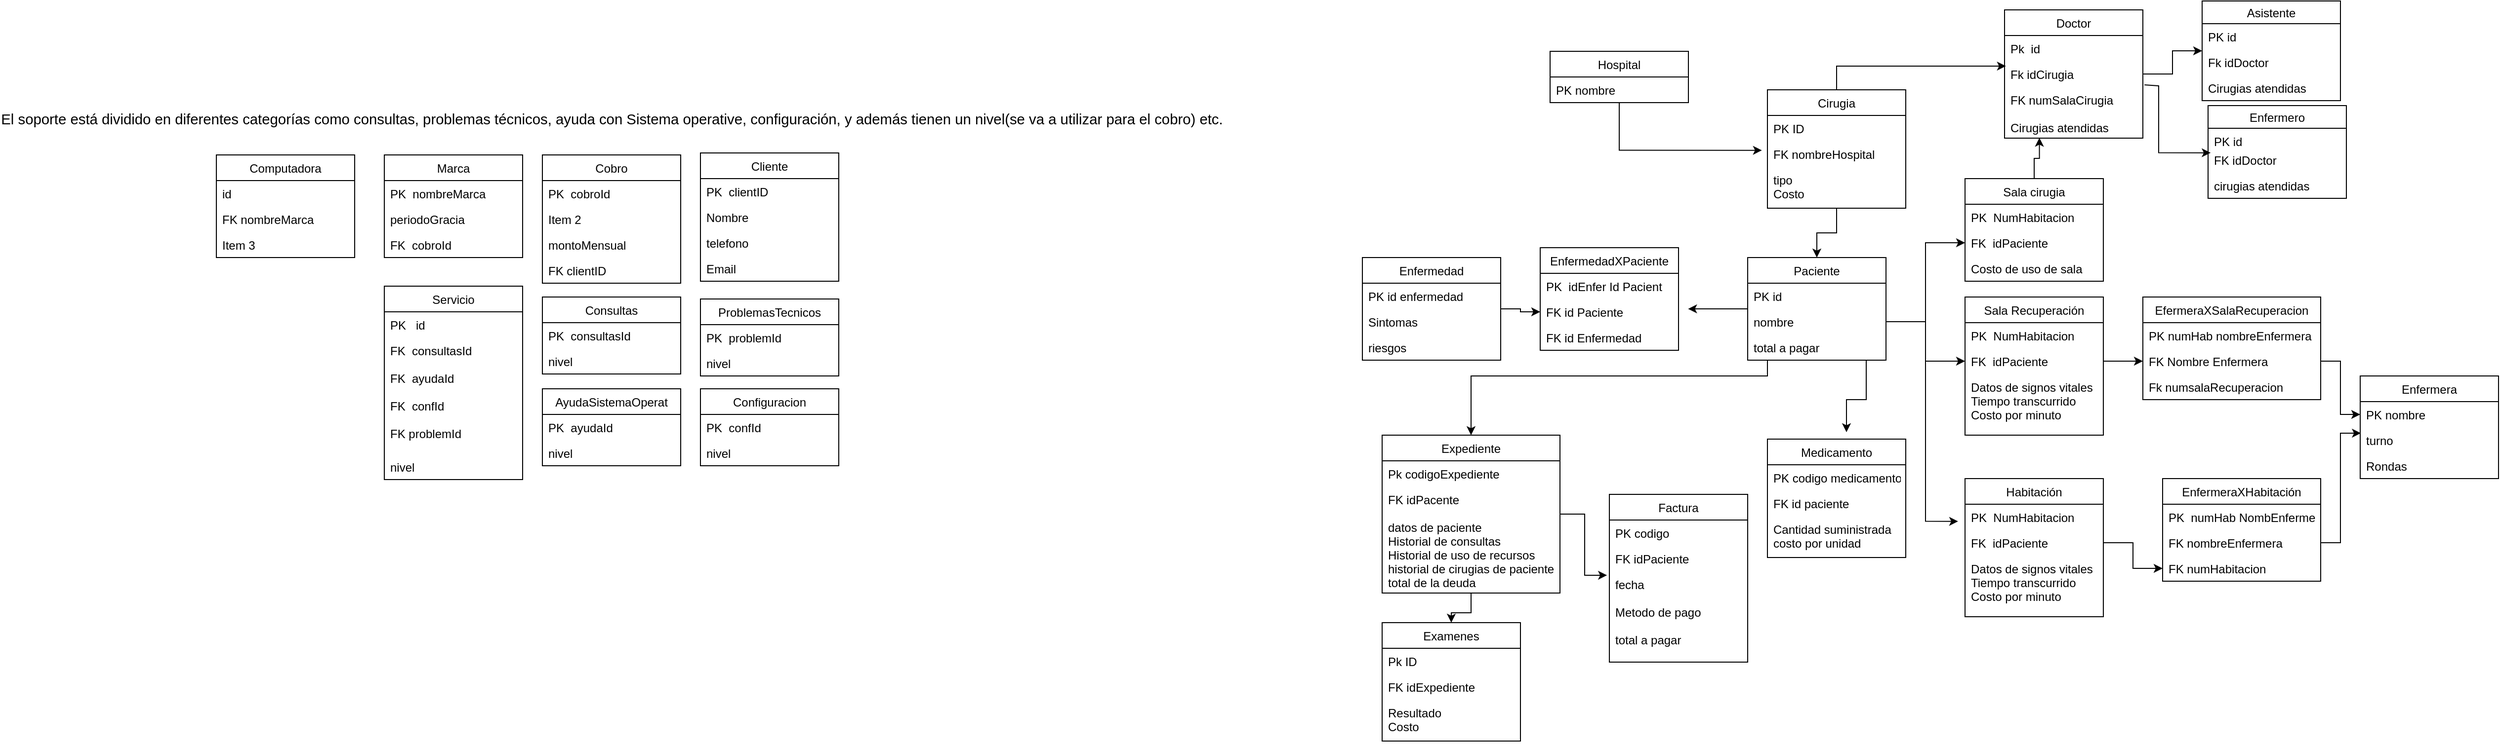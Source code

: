 <mxfile version="13.9.6" type="github">
  <diagram id="NBOCJyrbDULrzeFV42hS" name="Page-1">
    <mxGraphModel dx="3503" dy="1644" grid="1" gridSize="10" guides="1" tooltips="1" connect="1" arrows="1" fold="1" page="1" pageScale="1" pageWidth="827" pageHeight="1169" math="0" shadow="0">
      <root>
        <mxCell id="0" />
        <mxCell id="1" parent="0" />
        <mxCell id="EW1axWE9C3zxqAU5lldP-44" style="edgeStyle=orthogonalEdgeStyle;rounded=0;orthogonalLoop=1;jettySize=auto;html=1;entryX=-0.04;entryY=1.359;entryDx=0;entryDy=0;entryPerimeter=0;" parent="1" source="EW1axWE9C3zxqAU5lldP-9" target="EW1axWE9C3zxqAU5lldP-4" edge="1">
          <mxGeometry relative="1" as="geometry">
            <mxPoint x="10" y="75" as="targetPoint" />
          </mxGeometry>
        </mxCell>
        <mxCell id="EW1axWE9C3zxqAU5lldP-43" style="edgeStyle=orthogonalEdgeStyle;rounded=0;orthogonalLoop=1;jettySize=auto;html=1;entryX=0;entryY=0.5;entryDx=0;entryDy=0;" parent="1" source="EW1axWE9C3zxqAU5lldP-18" target="EW1axWE9C3zxqAU5lldP-24" edge="1">
          <mxGeometry relative="1" as="geometry">
            <mxPoint x="-160" y="235" as="targetPoint" />
          </mxGeometry>
        </mxCell>
        <mxCell id="EW1axWE9C3zxqAU5lldP-62" style="edgeStyle=orthogonalEdgeStyle;rounded=0;orthogonalLoop=1;jettySize=auto;html=1;entryX=0.5;entryY=0;entryDx=0;entryDy=0;" parent="1" source="EW1axWE9C3zxqAU5lldP-14" target="EW1axWE9C3zxqAU5lldP-53" edge="1">
          <mxGeometry relative="1" as="geometry">
            <Array as="points">
              <mxPoint x="80" y="300" />
              <mxPoint x="-220" y="300" />
            </Array>
          </mxGeometry>
        </mxCell>
        <mxCell id="EW1axWE9C3zxqAU5lldP-63" style="edgeStyle=orthogonalEdgeStyle;rounded=0;orthogonalLoop=1;jettySize=auto;html=1;entryX=1.069;entryY=0.385;entryDx=0;entryDy=0;entryPerimeter=0;" parent="1" source="EW1axWE9C3zxqAU5lldP-14" target="EW1axWE9C3zxqAU5lldP-24" edge="1">
          <mxGeometry relative="1" as="geometry">
            <Array as="points">
              <mxPoint x="40" y="232" />
              <mxPoint x="40" y="232" />
            </Array>
          </mxGeometry>
        </mxCell>
        <mxCell id="EW1axWE9C3zxqAU5lldP-95" style="edgeStyle=orthogonalEdgeStyle;rounded=0;orthogonalLoop=1;jettySize=auto;html=1;" parent="1" source="EW1axWE9C3zxqAU5lldP-14" edge="1">
          <mxGeometry relative="1" as="geometry">
            <mxPoint x="160" y="357" as="targetPoint" />
            <Array as="points">
              <mxPoint x="180" y="324" />
              <mxPoint x="160" y="324" />
              <mxPoint x="160" y="357" />
            </Array>
          </mxGeometry>
        </mxCell>
        <mxCell id="EW1axWE9C3zxqAU5lldP-14" value="Paciente" style="swimlane;fontStyle=0;childLayout=stackLayout;horizontal=1;startSize=26;fillColor=none;horizontalStack=0;resizeParent=1;resizeParentMax=0;resizeLast=0;collapsible=1;marginBottom=0;" parent="1" vertex="1">
          <mxGeometry x="60" y="180" width="140" height="104" as="geometry" />
        </mxCell>
        <mxCell id="EW1axWE9C3zxqAU5lldP-15" value="PK id" style="text;strokeColor=none;fillColor=none;align=left;verticalAlign=top;spacingLeft=4;spacingRight=4;overflow=hidden;rotatable=0;points=[[0,0.5],[1,0.5]];portConstraint=eastwest;" parent="EW1axWE9C3zxqAU5lldP-14" vertex="1">
          <mxGeometry y="26" width="140" height="26" as="geometry" />
        </mxCell>
        <mxCell id="EW1axWE9C3zxqAU5lldP-16" value="nombre" style="text;strokeColor=none;fillColor=none;align=left;verticalAlign=top;spacingLeft=4;spacingRight=4;overflow=hidden;rotatable=0;points=[[0,0.5],[1,0.5]];portConstraint=eastwest;" parent="EW1axWE9C3zxqAU5lldP-14" vertex="1">
          <mxGeometry y="52" width="140" height="26" as="geometry" />
        </mxCell>
        <mxCell id="EW1axWE9C3zxqAU5lldP-17" value="total a pagar" style="text;strokeColor=none;fillColor=none;align=left;verticalAlign=top;spacingLeft=4;spacingRight=4;overflow=hidden;rotatable=0;points=[[0,0.5],[1,0.5]];portConstraint=eastwest;" parent="EW1axWE9C3zxqAU5lldP-14" vertex="1">
          <mxGeometry y="78" width="140" height="26" as="geometry" />
        </mxCell>
        <mxCell id="EW1axWE9C3zxqAU5lldP-46" style="edgeStyle=orthogonalEdgeStyle;rounded=0;orthogonalLoop=1;jettySize=auto;html=1;entryX=0.5;entryY=0;entryDx=0;entryDy=0;" parent="1" source="EW1axWE9C3zxqAU5lldP-3" target="EW1axWE9C3zxqAU5lldP-14" edge="1">
          <mxGeometry relative="1" as="geometry" />
        </mxCell>
        <mxCell id="EW1axWE9C3zxqAU5lldP-49" style="edgeStyle=orthogonalEdgeStyle;rounded=0;orthogonalLoop=1;jettySize=auto;html=1;entryX=0.01;entryY=0.192;entryDx=0;entryDy=0;entryPerimeter=0;" parent="1" source="EW1axWE9C3zxqAU5lldP-3" target="EW1axWE9C3zxqAU5lldP-32" edge="1">
          <mxGeometry relative="1" as="geometry" />
        </mxCell>
        <mxCell id="EW1axWE9C3zxqAU5lldP-3" value="Cirugia" style="swimlane;fontStyle=0;childLayout=stackLayout;horizontal=1;startSize=26;fillColor=none;horizontalStack=0;resizeParent=1;resizeParentMax=0;resizeLast=0;collapsible=1;marginBottom=0;" parent="1" vertex="1">
          <mxGeometry x="80" y="10" width="140" height="120" as="geometry" />
        </mxCell>
        <mxCell id="EW1axWE9C3zxqAU5lldP-4" value="PK ID" style="text;strokeColor=none;fillColor=none;align=left;verticalAlign=top;spacingLeft=4;spacingRight=4;overflow=hidden;rotatable=0;points=[[0,0.5],[1,0.5]];portConstraint=eastwest;" parent="EW1axWE9C3zxqAU5lldP-3" vertex="1">
          <mxGeometry y="26" width="140" height="26" as="geometry" />
        </mxCell>
        <mxCell id="EW1axWE9C3zxqAU5lldP-5" value="FK nombreHospital" style="text;strokeColor=none;fillColor=none;align=left;verticalAlign=top;spacingLeft=4;spacingRight=4;overflow=hidden;rotatable=0;points=[[0,0.5],[1,0.5]];portConstraint=eastwest;" parent="EW1axWE9C3zxqAU5lldP-3" vertex="1">
          <mxGeometry y="52" width="140" height="26" as="geometry" />
        </mxCell>
        <mxCell id="EW1axWE9C3zxqAU5lldP-6" value="tipo&#xa;Costo" style="text;strokeColor=none;fillColor=none;align=left;verticalAlign=top;spacingLeft=4;spacingRight=4;overflow=hidden;rotatable=0;points=[[0,0.5],[1,0.5]];portConstraint=eastwest;" parent="EW1axWE9C3zxqAU5lldP-3" vertex="1">
          <mxGeometry y="78" width="140" height="42" as="geometry" />
        </mxCell>
        <mxCell id="EW1axWE9C3zxqAU5lldP-50" style="edgeStyle=orthogonalEdgeStyle;rounded=0;orthogonalLoop=1;jettySize=auto;html=1;" parent="1" source="EW1axWE9C3zxqAU5lldP-30" target="EW1axWE9C3zxqAU5lldP-34" edge="1">
          <mxGeometry relative="1" as="geometry" />
        </mxCell>
        <mxCell id="EW1axWE9C3zxqAU5lldP-52" style="edgeStyle=orthogonalEdgeStyle;rounded=0;orthogonalLoop=1;jettySize=auto;html=1;entryX=0.019;entryY=0.224;entryDx=0;entryDy=0;entryPerimeter=0;exitX=1.012;exitY=-0.038;exitDx=0;exitDy=0;exitPerimeter=0;" parent="1" source="EW1axWE9C3zxqAU5lldP-33" target="EW1axWE9C3zxqAU5lldP-40" edge="1">
          <mxGeometry relative="1" as="geometry">
            <Array as="points">
              <mxPoint x="476" y="6" />
              <mxPoint x="476" y="74" />
            </Array>
          </mxGeometry>
        </mxCell>
        <mxCell id="EW1axWE9C3zxqAU5lldP-61" style="edgeStyle=orthogonalEdgeStyle;rounded=0;orthogonalLoop=1;jettySize=auto;html=1;entryX=0.5;entryY=0;entryDx=0;entryDy=0;" parent="1" source="EW1axWE9C3zxqAU5lldP-53" target="EW1axWE9C3zxqAU5lldP-57" edge="1">
          <mxGeometry relative="1" as="geometry" />
        </mxCell>
        <mxCell id="EW1axWE9C3zxqAU5lldP-22" value="EnfermedadXPaciente" style="swimlane;fontStyle=0;childLayout=stackLayout;horizontal=1;startSize=26;fillColor=none;horizontalStack=0;resizeParent=1;resizeParentMax=0;resizeLast=0;collapsible=1;marginBottom=0;" parent="1" vertex="1">
          <mxGeometry x="-150" y="170" width="140" height="104" as="geometry" />
        </mxCell>
        <mxCell id="EW1axWE9C3zxqAU5lldP-23" value="PK  idEnfer Id Pacient" style="text;strokeColor=none;fillColor=none;align=left;verticalAlign=top;spacingLeft=4;spacingRight=4;overflow=hidden;rotatable=0;points=[[0,0.5],[1,0.5]];portConstraint=eastwest;" parent="EW1axWE9C3zxqAU5lldP-22" vertex="1">
          <mxGeometry y="26" width="140" height="26" as="geometry" />
        </mxCell>
        <mxCell id="EW1axWE9C3zxqAU5lldP-24" value="FK id Paciente" style="text;strokeColor=none;fillColor=none;align=left;verticalAlign=top;spacingLeft=4;spacingRight=4;overflow=hidden;rotatable=0;points=[[0,0.5],[1,0.5]];portConstraint=eastwest;" parent="EW1axWE9C3zxqAU5lldP-22" vertex="1">
          <mxGeometry y="52" width="140" height="26" as="geometry" />
        </mxCell>
        <mxCell id="EW1axWE9C3zxqAU5lldP-25" value="FK id Enfermedad" style="text;strokeColor=none;fillColor=none;align=left;verticalAlign=top;spacingLeft=4;spacingRight=4;overflow=hidden;rotatable=0;points=[[0,0.5],[1,0.5]];portConstraint=eastwest;" parent="EW1axWE9C3zxqAU5lldP-22" vertex="1">
          <mxGeometry y="78" width="140" height="26" as="geometry" />
        </mxCell>
        <mxCell id="EW1axWE9C3zxqAU5lldP-18" value="Enfermedad" style="swimlane;fontStyle=0;childLayout=stackLayout;horizontal=1;startSize=26;fillColor=none;horizontalStack=0;resizeParent=1;resizeParentMax=0;resizeLast=0;collapsible=1;marginBottom=0;" parent="1" vertex="1">
          <mxGeometry x="-330" y="180" width="140" height="104" as="geometry" />
        </mxCell>
        <mxCell id="EW1axWE9C3zxqAU5lldP-19" value="PK id enfermedad" style="text;strokeColor=none;fillColor=none;align=left;verticalAlign=top;spacingLeft=4;spacingRight=4;overflow=hidden;rotatable=0;points=[[0,0.5],[1,0.5]];portConstraint=eastwest;" parent="EW1axWE9C3zxqAU5lldP-18" vertex="1">
          <mxGeometry y="26" width="140" height="26" as="geometry" />
        </mxCell>
        <mxCell id="EW1axWE9C3zxqAU5lldP-20" value="Sintomas" style="text;strokeColor=none;fillColor=none;align=left;verticalAlign=top;spacingLeft=4;spacingRight=4;overflow=hidden;rotatable=0;points=[[0,0.5],[1,0.5]];portConstraint=eastwest;" parent="EW1axWE9C3zxqAU5lldP-18" vertex="1">
          <mxGeometry y="52" width="140" height="26" as="geometry" />
        </mxCell>
        <mxCell id="EW1axWE9C3zxqAU5lldP-21" value="riesgos" style="text;strokeColor=none;fillColor=none;align=left;verticalAlign=top;spacingLeft=4;spacingRight=4;overflow=hidden;rotatable=0;points=[[0,0.5],[1,0.5]];portConstraint=eastwest;" parent="EW1axWE9C3zxqAU5lldP-18" vertex="1">
          <mxGeometry y="78" width="140" height="26" as="geometry" />
        </mxCell>
        <mxCell id="EW1axWE9C3zxqAU5lldP-110" style="edgeStyle=orthogonalEdgeStyle;rounded=0;orthogonalLoop=1;jettySize=auto;html=1;entryX=0.252;entryY=0.992;entryDx=0;entryDy=0;entryPerimeter=0;" parent="1" source="EW1axWE9C3zxqAU5lldP-64" target="EW1axWE9C3zxqAU5lldP-33" edge="1">
          <mxGeometry relative="1" as="geometry" />
        </mxCell>
        <mxCell id="EW1axWE9C3zxqAU5lldP-64" value="Sala cirugia" style="swimlane;fontStyle=0;childLayout=stackLayout;horizontal=1;startSize=26;fillColor=none;horizontalStack=0;resizeParent=1;resizeParentMax=0;resizeLast=0;collapsible=1;marginBottom=0;" parent="1" vertex="1">
          <mxGeometry x="280" y="100" width="140" height="104" as="geometry" />
        </mxCell>
        <mxCell id="EW1axWE9C3zxqAU5lldP-65" value="PK  NumHabitacion" style="text;strokeColor=none;fillColor=none;align=left;verticalAlign=top;spacingLeft=4;spacingRight=4;overflow=hidden;rotatable=0;points=[[0,0.5],[1,0.5]];portConstraint=eastwest;" parent="EW1axWE9C3zxqAU5lldP-64" vertex="1">
          <mxGeometry y="26" width="140" height="26" as="geometry" />
        </mxCell>
        <mxCell id="EW1axWE9C3zxqAU5lldP-66" value="FK  idPaciente" style="text;strokeColor=none;fillColor=none;align=left;verticalAlign=top;spacingLeft=4;spacingRight=4;overflow=hidden;rotatable=0;points=[[0,0.5],[1,0.5]];portConstraint=eastwest;" parent="EW1axWE9C3zxqAU5lldP-64" vertex="1">
          <mxGeometry y="52" width="140" height="26" as="geometry" />
        </mxCell>
        <mxCell id="EW1axWE9C3zxqAU5lldP-67" value="Costo de uso de sala" style="text;strokeColor=none;fillColor=none;align=left;verticalAlign=top;spacingLeft=4;spacingRight=4;overflow=hidden;rotatable=0;points=[[0,0.5],[1,0.5]];portConstraint=eastwest;" parent="EW1axWE9C3zxqAU5lldP-64" vertex="1">
          <mxGeometry y="78" width="140" height="26" as="geometry" />
        </mxCell>
        <mxCell id="EW1axWE9C3zxqAU5lldP-68" value="Sala Recuperación" style="swimlane;fontStyle=0;childLayout=stackLayout;horizontal=1;startSize=26;fillColor=none;horizontalStack=0;resizeParent=1;resizeParentMax=0;resizeLast=0;collapsible=1;marginBottom=0;" parent="1" vertex="1">
          <mxGeometry x="280" y="220" width="140" height="140" as="geometry" />
        </mxCell>
        <mxCell id="EW1axWE9C3zxqAU5lldP-69" value="PK  NumHabitacion" style="text;strokeColor=none;fillColor=none;align=left;verticalAlign=top;spacingLeft=4;spacingRight=4;overflow=hidden;rotatable=0;points=[[0,0.5],[1,0.5]];portConstraint=eastwest;" parent="EW1axWE9C3zxqAU5lldP-68" vertex="1">
          <mxGeometry y="26" width="140" height="26" as="geometry" />
        </mxCell>
        <mxCell id="EW1axWE9C3zxqAU5lldP-70" value="FK  idPaciente" style="text;strokeColor=none;fillColor=none;align=left;verticalAlign=top;spacingLeft=4;spacingRight=4;overflow=hidden;rotatable=0;points=[[0,0.5],[1,0.5]];portConstraint=eastwest;" parent="EW1axWE9C3zxqAU5lldP-68" vertex="1">
          <mxGeometry y="52" width="140" height="26" as="geometry" />
        </mxCell>
        <mxCell id="EW1axWE9C3zxqAU5lldP-71" value="Datos de signos vitales&#xa;Tiempo transcurrido&#xa;Costo por minuto" style="text;strokeColor=none;fillColor=none;align=left;verticalAlign=top;spacingLeft=4;spacingRight=4;overflow=hidden;rotatable=0;points=[[0,0.5],[1,0.5]];portConstraint=eastwest;" parent="EW1axWE9C3zxqAU5lldP-68" vertex="1">
          <mxGeometry y="78" width="140" height="62" as="geometry" />
        </mxCell>
        <mxCell id="EW1axWE9C3zxqAU5lldP-81" style="edgeStyle=orthogonalEdgeStyle;rounded=0;orthogonalLoop=1;jettySize=auto;html=1;entryX=0;entryY=0.5;entryDx=0;entryDy=0;" parent="1" source="EW1axWE9C3zxqAU5lldP-16" target="EW1axWE9C3zxqAU5lldP-66" edge="1">
          <mxGeometry relative="1" as="geometry" />
        </mxCell>
        <mxCell id="EW1axWE9C3zxqAU5lldP-82" style="edgeStyle=orthogonalEdgeStyle;rounded=0;orthogonalLoop=1;jettySize=auto;html=1;entryX=0;entryY=0.5;entryDx=0;entryDy=0;" parent="1" source="EW1axWE9C3zxqAU5lldP-16" target="EW1axWE9C3zxqAU5lldP-70" edge="1">
          <mxGeometry relative="1" as="geometry" />
        </mxCell>
        <mxCell id="EW1axWE9C3zxqAU5lldP-83" style="edgeStyle=orthogonalEdgeStyle;rounded=0;orthogonalLoop=1;jettySize=auto;html=1;entryX=-0.05;entryY=0.667;entryDx=0;entryDy=0;entryPerimeter=0;" parent="1" source="EW1axWE9C3zxqAU5lldP-16" target="EW1axWE9C3zxqAU5lldP-77" edge="1">
          <mxGeometry relative="1" as="geometry" />
        </mxCell>
        <mxCell id="EW1axWE9C3zxqAU5lldP-76" value="Habitación" style="swimlane;fontStyle=0;childLayout=stackLayout;horizontal=1;startSize=26;fillColor=none;horizontalStack=0;resizeParent=1;resizeParentMax=0;resizeLast=0;collapsible=1;marginBottom=0;" parent="1" vertex="1">
          <mxGeometry x="280" y="404" width="140" height="140" as="geometry" />
        </mxCell>
        <mxCell id="EW1axWE9C3zxqAU5lldP-77" value="PK  NumHabitacion" style="text;strokeColor=none;fillColor=none;align=left;verticalAlign=top;spacingLeft=4;spacingRight=4;overflow=hidden;rotatable=0;points=[[0,0.5],[1,0.5]];portConstraint=eastwest;" parent="EW1axWE9C3zxqAU5lldP-76" vertex="1">
          <mxGeometry y="26" width="140" height="26" as="geometry" />
        </mxCell>
        <mxCell id="EW1axWE9C3zxqAU5lldP-78" value="FK  idPaciente" style="text;strokeColor=none;fillColor=none;align=left;verticalAlign=top;spacingLeft=4;spacingRight=4;overflow=hidden;rotatable=0;points=[[0,0.5],[1,0.5]];portConstraint=eastwest;" parent="EW1axWE9C3zxqAU5lldP-76" vertex="1">
          <mxGeometry y="52" width="140" height="26" as="geometry" />
        </mxCell>
        <mxCell id="EW1axWE9C3zxqAU5lldP-79" value="Datos de signos vitales&#xa;Tiempo transcurrido&#xa;Costo por minuto" style="text;strokeColor=none;fillColor=none;align=left;verticalAlign=top;spacingLeft=4;spacingRight=4;overflow=hidden;rotatable=0;points=[[0,0.5],[1,0.5]];portConstraint=eastwest;" parent="EW1axWE9C3zxqAU5lldP-76" vertex="1">
          <mxGeometry y="78" width="140" height="62" as="geometry" />
        </mxCell>
        <mxCell id="EW1axWE9C3zxqAU5lldP-97" style="edgeStyle=orthogonalEdgeStyle;rounded=0;orthogonalLoop=1;jettySize=auto;html=1;entryX=-0.017;entryY=0.043;entryDx=0;entryDy=0;entryPerimeter=0;" parent="1" source="EW1axWE9C3zxqAU5lldP-53" target="EW1axWE9C3zxqAU5lldP-90" edge="1">
          <mxGeometry relative="1" as="geometry" />
        </mxCell>
        <mxCell id="EW1axWE9C3zxqAU5lldP-53" value="Expediente" style="swimlane;fontStyle=0;childLayout=stackLayout;horizontal=1;startSize=26;fillColor=none;horizontalStack=0;resizeParent=1;resizeParentMax=0;resizeLast=0;collapsible=1;marginBottom=0;" parent="1" vertex="1">
          <mxGeometry x="-310" y="360" width="180" height="160" as="geometry" />
        </mxCell>
        <mxCell id="EW1axWE9C3zxqAU5lldP-54" value="Pk codigoExpediente" style="text;strokeColor=none;fillColor=none;align=left;verticalAlign=top;spacingLeft=4;spacingRight=4;overflow=hidden;rotatable=0;points=[[0,0.5],[1,0.5]];portConstraint=eastwest;" parent="EW1axWE9C3zxqAU5lldP-53" vertex="1">
          <mxGeometry y="26" width="180" height="26" as="geometry" />
        </mxCell>
        <mxCell id="EW1axWE9C3zxqAU5lldP-55" value="FK idPacente" style="text;strokeColor=none;fillColor=none;align=left;verticalAlign=top;spacingLeft=4;spacingRight=4;overflow=hidden;rotatable=0;points=[[0,0.5],[1,0.5]];portConstraint=eastwest;" parent="EW1axWE9C3zxqAU5lldP-53" vertex="1">
          <mxGeometry y="52" width="180" height="28" as="geometry" />
        </mxCell>
        <mxCell id="EW1axWE9C3zxqAU5lldP-56" value="datos de paciente&#xa;Historial de consultas&#xa;Historial de uso de recursos&#xa;historial de cirugias de paciente &#xa;total de la deuda" style="text;strokeColor=none;fillColor=none;align=left;verticalAlign=top;spacingLeft=4;spacingRight=4;overflow=hidden;rotatable=0;points=[[0,0.5],[1,0.5]];portConstraint=eastwest;" parent="EW1axWE9C3zxqAU5lldP-53" vertex="1">
          <mxGeometry y="80" width="180" height="80" as="geometry" />
        </mxCell>
        <mxCell id="EW1axWE9C3zxqAU5lldP-91" value="Medicamento" style="swimlane;fontStyle=0;childLayout=stackLayout;horizontal=1;startSize=26;fillColor=none;horizontalStack=0;resizeParent=1;resizeParentMax=0;resizeLast=0;collapsible=1;marginBottom=0;" parent="1" vertex="1">
          <mxGeometry x="80" y="364" width="140" height="120" as="geometry" />
        </mxCell>
        <mxCell id="EW1axWE9C3zxqAU5lldP-92" value="PK codigo medicamento" style="text;strokeColor=none;fillColor=none;align=left;verticalAlign=top;spacingLeft=4;spacingRight=4;overflow=hidden;rotatable=0;points=[[0,0.5],[1,0.5]];portConstraint=eastwest;" parent="EW1axWE9C3zxqAU5lldP-91" vertex="1">
          <mxGeometry y="26" width="140" height="26" as="geometry" />
        </mxCell>
        <mxCell id="EW1axWE9C3zxqAU5lldP-93" value="FK id paciente" style="text;strokeColor=none;fillColor=none;align=left;verticalAlign=top;spacingLeft=4;spacingRight=4;overflow=hidden;rotatable=0;points=[[0,0.5],[1,0.5]];portConstraint=eastwest;" parent="EW1axWE9C3zxqAU5lldP-91" vertex="1">
          <mxGeometry y="52" width="140" height="26" as="geometry" />
        </mxCell>
        <mxCell id="EW1axWE9C3zxqAU5lldP-94" value="Cantidad suministrada&#xa;costo por unidad" style="text;strokeColor=none;fillColor=none;align=left;verticalAlign=top;spacingLeft=4;spacingRight=4;overflow=hidden;rotatable=0;points=[[0,0.5],[1,0.5]];portConstraint=eastwest;" parent="EW1axWE9C3zxqAU5lldP-91" vertex="1">
          <mxGeometry y="78" width="140" height="42" as="geometry" />
        </mxCell>
        <mxCell id="EW1axWE9C3zxqAU5lldP-57" value="Examenes" style="swimlane;fontStyle=0;childLayout=stackLayout;horizontal=1;startSize=26;fillColor=none;horizontalStack=0;resizeParent=1;resizeParentMax=0;resizeLast=0;collapsible=1;marginBottom=0;" parent="1" vertex="1">
          <mxGeometry x="-310" y="550" width="140" height="120" as="geometry" />
        </mxCell>
        <mxCell id="EW1axWE9C3zxqAU5lldP-58" value="Pk ID" style="text;strokeColor=none;fillColor=none;align=left;verticalAlign=top;spacingLeft=4;spacingRight=4;overflow=hidden;rotatable=0;points=[[0,0.5],[1,0.5]];portConstraint=eastwest;" parent="EW1axWE9C3zxqAU5lldP-57" vertex="1">
          <mxGeometry y="26" width="140" height="26" as="geometry" />
        </mxCell>
        <mxCell id="EW1axWE9C3zxqAU5lldP-59" value="FK idExpediente" style="text;strokeColor=none;fillColor=none;align=left;verticalAlign=top;spacingLeft=4;spacingRight=4;overflow=hidden;rotatable=0;points=[[0,0.5],[1,0.5]];portConstraint=eastwest;" parent="EW1axWE9C3zxqAU5lldP-57" vertex="1">
          <mxGeometry y="52" width="140" height="26" as="geometry" />
        </mxCell>
        <mxCell id="EW1axWE9C3zxqAU5lldP-60" value="Resultado&#xa;Costo" style="text;strokeColor=none;fillColor=none;align=left;verticalAlign=top;spacingLeft=4;spacingRight=4;overflow=hidden;rotatable=0;points=[[0,0.5],[1,0.5]];portConstraint=eastwest;" parent="EW1axWE9C3zxqAU5lldP-57" vertex="1">
          <mxGeometry y="78" width="140" height="42" as="geometry" />
        </mxCell>
        <mxCell id="EW1axWE9C3zxqAU5lldP-87" value="Factura" style="swimlane;fontStyle=0;childLayout=stackLayout;horizontal=1;startSize=26;fillColor=none;horizontalStack=0;resizeParent=1;resizeParentMax=0;resizeLast=0;collapsible=1;marginBottom=0;" parent="1" vertex="1">
          <mxGeometry x="-80" y="420" width="140" height="170" as="geometry" />
        </mxCell>
        <mxCell id="EW1axWE9C3zxqAU5lldP-88" value="PK codigo" style="text;strokeColor=none;fillColor=none;align=left;verticalAlign=top;spacingLeft=4;spacingRight=4;overflow=hidden;rotatable=0;points=[[0,0.5],[1,0.5]];portConstraint=eastwest;" parent="EW1axWE9C3zxqAU5lldP-87" vertex="1">
          <mxGeometry y="26" width="140" height="26" as="geometry" />
        </mxCell>
        <mxCell id="EW1axWE9C3zxqAU5lldP-89" value="FK idPaciente" style="text;strokeColor=none;fillColor=none;align=left;verticalAlign=top;spacingLeft=4;spacingRight=4;overflow=hidden;rotatable=0;points=[[0,0.5],[1,0.5]];portConstraint=eastwest;" parent="EW1axWE9C3zxqAU5lldP-87" vertex="1">
          <mxGeometry y="52" width="140" height="26" as="geometry" />
        </mxCell>
        <mxCell id="EW1axWE9C3zxqAU5lldP-90" value="fecha&#xa;&#xa;Metodo de pago&#xa;&#xa;total a pagar &#xa;" style="text;strokeColor=none;fillColor=none;align=left;verticalAlign=top;spacingLeft=4;spacingRight=4;overflow=hidden;rotatable=0;points=[[0,0.5],[1,0.5]];portConstraint=eastwest;" parent="EW1axWE9C3zxqAU5lldP-87" vertex="1">
          <mxGeometry y="78" width="140" height="92" as="geometry" />
        </mxCell>
        <mxCell id="EW1axWE9C3zxqAU5lldP-9" value="Hospital" style="swimlane;fontStyle=0;childLayout=stackLayout;horizontal=1;startSize=26;fillColor=none;horizontalStack=0;resizeParent=1;resizeParentMax=0;resizeLast=0;collapsible=1;marginBottom=0;" parent="1" vertex="1">
          <mxGeometry x="-140" y="-29" width="140" height="52" as="geometry" />
        </mxCell>
        <mxCell id="EW1axWE9C3zxqAU5lldP-10" value="PK nombre" style="text;strokeColor=none;fillColor=none;align=left;verticalAlign=top;spacingLeft=4;spacingRight=4;overflow=hidden;rotatable=0;points=[[0,0.5],[1,0.5]];portConstraint=eastwest;" parent="EW1axWE9C3zxqAU5lldP-9" vertex="1">
          <mxGeometry y="26" width="140" height="26" as="geometry" />
        </mxCell>
        <mxCell id="EW1axWE9C3zxqAU5lldP-98" value="EfermeraXSalaRecuperacion" style="swimlane;fontStyle=0;childLayout=stackLayout;horizontal=1;startSize=26;fillColor=none;horizontalStack=0;resizeParent=1;resizeParentMax=0;resizeLast=0;collapsible=1;marginBottom=0;" parent="1" vertex="1">
          <mxGeometry x="460" y="220" width="180" height="104" as="geometry" />
        </mxCell>
        <mxCell id="EW1axWE9C3zxqAU5lldP-99" value="PK numHab nombreEnfermera" style="text;strokeColor=none;fillColor=none;align=left;verticalAlign=top;spacingLeft=4;spacingRight=4;overflow=hidden;rotatable=0;points=[[0,0.5],[1,0.5]];portConstraint=eastwest;" parent="EW1axWE9C3zxqAU5lldP-98" vertex="1">
          <mxGeometry y="26" width="180" height="26" as="geometry" />
        </mxCell>
        <mxCell id="EW1axWE9C3zxqAU5lldP-100" value="FK Nombre Enfermera" style="text;strokeColor=none;fillColor=none;align=left;verticalAlign=top;spacingLeft=4;spacingRight=4;overflow=hidden;rotatable=0;points=[[0,0.5],[1,0.5]];portConstraint=eastwest;" parent="EW1axWE9C3zxqAU5lldP-98" vertex="1">
          <mxGeometry y="52" width="180" height="26" as="geometry" />
        </mxCell>
        <mxCell id="EW1axWE9C3zxqAU5lldP-101" value="Fk numsalaRecuperacion" style="text;strokeColor=none;fillColor=none;align=left;verticalAlign=top;spacingLeft=4;spacingRight=4;overflow=hidden;rotatable=0;points=[[0,0.5],[1,0.5]];portConstraint=eastwest;" parent="EW1axWE9C3zxqAU5lldP-98" vertex="1">
          <mxGeometry y="78" width="180" height="26" as="geometry" />
        </mxCell>
        <mxCell id="EW1axWE9C3zxqAU5lldP-106" style="edgeStyle=orthogonalEdgeStyle;rounded=0;orthogonalLoop=1;jettySize=auto;html=1;entryX=0;entryY=0.5;entryDx=0;entryDy=0;" parent="1" source="EW1axWE9C3zxqAU5lldP-70" target="EW1axWE9C3zxqAU5lldP-100" edge="1">
          <mxGeometry relative="1" as="geometry" />
        </mxCell>
        <mxCell id="EW1axWE9C3zxqAU5lldP-107" style="edgeStyle=orthogonalEdgeStyle;rounded=0;orthogonalLoop=1;jettySize=auto;html=1;entryX=0;entryY=0.5;entryDx=0;entryDy=0;" parent="1" source="EW1axWE9C3zxqAU5lldP-78" target="EW1axWE9C3zxqAU5lldP-105" edge="1">
          <mxGeometry relative="1" as="geometry" />
        </mxCell>
        <mxCell id="EW1axWE9C3zxqAU5lldP-102" value="EnfermeraXHabitación" style="swimlane;fontStyle=0;childLayout=stackLayout;horizontal=1;startSize=26;fillColor=none;horizontalStack=0;resizeParent=1;resizeParentMax=0;resizeLast=0;collapsible=1;marginBottom=0;" parent="1" vertex="1">
          <mxGeometry x="480" y="404" width="160" height="104" as="geometry" />
        </mxCell>
        <mxCell id="EW1axWE9C3zxqAU5lldP-103" value="PK  numHab NombEnferme" style="text;strokeColor=none;fillColor=none;align=left;verticalAlign=top;spacingLeft=4;spacingRight=4;overflow=hidden;rotatable=0;points=[[0,0.5],[1,0.5]];portConstraint=eastwest;" parent="EW1axWE9C3zxqAU5lldP-102" vertex="1">
          <mxGeometry y="26" width="160" height="26" as="geometry" />
        </mxCell>
        <mxCell id="EW1axWE9C3zxqAU5lldP-104" value="FK nombreEnfermera" style="text;strokeColor=none;fillColor=none;align=left;verticalAlign=top;spacingLeft=4;spacingRight=4;overflow=hidden;rotatable=0;points=[[0,0.5],[1,0.5]];portConstraint=eastwest;" parent="EW1axWE9C3zxqAU5lldP-102" vertex="1">
          <mxGeometry y="52" width="160" height="26" as="geometry" />
        </mxCell>
        <mxCell id="EW1axWE9C3zxqAU5lldP-105" value="FK numHabitacion" style="text;strokeColor=none;fillColor=none;align=left;verticalAlign=top;spacingLeft=4;spacingRight=4;overflow=hidden;rotatable=0;points=[[0,0.5],[1,0.5]];portConstraint=eastwest;" parent="EW1axWE9C3zxqAU5lldP-102" vertex="1">
          <mxGeometry y="78" width="160" height="26" as="geometry" />
        </mxCell>
        <mxCell id="EW1axWE9C3zxqAU5lldP-108" style="edgeStyle=orthogonalEdgeStyle;rounded=0;orthogonalLoop=1;jettySize=auto;html=1;entryX=0.005;entryY=0.229;entryDx=0;entryDy=0;entryPerimeter=0;" parent="1" source="EW1axWE9C3zxqAU5lldP-104" target="EW1axWE9C3zxqAU5lldP-74" edge="1">
          <mxGeometry relative="1" as="geometry" />
        </mxCell>
        <mxCell id="EW1axWE9C3zxqAU5lldP-109" style="edgeStyle=orthogonalEdgeStyle;rounded=0;orthogonalLoop=1;jettySize=auto;html=1;entryX=0;entryY=0.5;entryDx=0;entryDy=0;" parent="1" source="EW1axWE9C3zxqAU5lldP-100" target="EW1axWE9C3zxqAU5lldP-73" edge="1">
          <mxGeometry relative="1" as="geometry" />
        </mxCell>
        <mxCell id="EW1axWE9C3zxqAU5lldP-72" value="Enfermera" style="swimlane;fontStyle=0;childLayout=stackLayout;horizontal=1;startSize=26;fillColor=none;horizontalStack=0;resizeParent=1;resizeParentMax=0;resizeLast=0;collapsible=1;marginBottom=0;" parent="1" vertex="1">
          <mxGeometry x="680" y="300" width="140" height="104" as="geometry" />
        </mxCell>
        <mxCell id="EW1axWE9C3zxqAU5lldP-73" value="PK nombre" style="text;strokeColor=none;fillColor=none;align=left;verticalAlign=top;spacingLeft=4;spacingRight=4;overflow=hidden;rotatable=0;points=[[0,0.5],[1,0.5]];portConstraint=eastwest;" parent="EW1axWE9C3zxqAU5lldP-72" vertex="1">
          <mxGeometry y="26" width="140" height="26" as="geometry" />
        </mxCell>
        <mxCell id="EW1axWE9C3zxqAU5lldP-74" value="turno" style="text;strokeColor=none;fillColor=none;align=left;verticalAlign=top;spacingLeft=4;spacingRight=4;overflow=hidden;rotatable=0;points=[[0,0.5],[1,0.5]];portConstraint=eastwest;" parent="EW1axWE9C3zxqAU5lldP-72" vertex="1">
          <mxGeometry y="52" width="140" height="26" as="geometry" />
        </mxCell>
        <mxCell id="EW1axWE9C3zxqAU5lldP-75" value="Rondas" style="text;strokeColor=none;fillColor=none;align=left;verticalAlign=top;spacingLeft=4;spacingRight=4;overflow=hidden;rotatable=0;points=[[0,0.5],[1,0.5]];portConstraint=eastwest;" parent="EW1axWE9C3zxqAU5lldP-72" vertex="1">
          <mxGeometry y="78" width="140" height="26" as="geometry" />
        </mxCell>
        <mxCell id="EW1axWE9C3zxqAU5lldP-30" value="Doctor" style="swimlane;fontStyle=0;childLayout=stackLayout;horizontal=1;startSize=26;fillColor=none;horizontalStack=0;resizeParent=1;resizeParentMax=0;resizeLast=0;collapsible=1;marginBottom=0;" parent="1" vertex="1">
          <mxGeometry x="320" y="-71" width="140" height="130" as="geometry" />
        </mxCell>
        <mxCell id="EW1axWE9C3zxqAU5lldP-31" value="Pk  id" style="text;strokeColor=none;fillColor=none;align=left;verticalAlign=top;spacingLeft=4;spacingRight=4;overflow=hidden;rotatable=0;points=[[0,0.5],[1,0.5]];portConstraint=eastwest;" parent="EW1axWE9C3zxqAU5lldP-30" vertex="1">
          <mxGeometry y="26" width="140" height="26" as="geometry" />
        </mxCell>
        <mxCell id="EW1axWE9C3zxqAU5lldP-32" value="Fk idCirugia" style="text;strokeColor=none;fillColor=none;align=left;verticalAlign=top;spacingLeft=4;spacingRight=4;overflow=hidden;rotatable=0;points=[[0,0.5],[1,0.5]];portConstraint=eastwest;" parent="EW1axWE9C3zxqAU5lldP-30" vertex="1">
          <mxGeometry y="52" width="140" height="26" as="geometry" />
        </mxCell>
        <mxCell id="EW1axWE9C3zxqAU5lldP-33" value="FK numSalaCirugia&#xa;&#xa;Cirugias atendidas" style="text;strokeColor=none;fillColor=none;align=left;verticalAlign=top;spacingLeft=4;spacingRight=4;overflow=hidden;rotatable=0;points=[[0,0.5],[1,0.5]];portConstraint=eastwest;" parent="EW1axWE9C3zxqAU5lldP-30" vertex="1">
          <mxGeometry y="78" width="140" height="52" as="geometry" />
        </mxCell>
        <mxCell id="EW1axWE9C3zxqAU5lldP-34" value="Asistente" style="swimlane;fontStyle=0;childLayout=stackLayout;horizontal=1;startSize=23;fillColor=none;horizontalStack=0;resizeParent=1;resizeParentMax=0;resizeLast=0;collapsible=1;marginBottom=0;" parent="1" vertex="1">
          <mxGeometry x="520" y="-80" width="140" height="101" as="geometry" />
        </mxCell>
        <mxCell id="EW1axWE9C3zxqAU5lldP-35" value="PK id" style="text;strokeColor=none;fillColor=none;align=left;verticalAlign=top;spacingLeft=4;spacingRight=4;overflow=hidden;rotatable=0;points=[[0,0.5],[1,0.5]];portConstraint=eastwest;" parent="EW1axWE9C3zxqAU5lldP-34" vertex="1">
          <mxGeometry y="23" width="140" height="26" as="geometry" />
        </mxCell>
        <mxCell id="EW1axWE9C3zxqAU5lldP-36" value="Fk idDoctor" style="text;strokeColor=none;fillColor=none;align=left;verticalAlign=top;spacingLeft=4;spacingRight=4;overflow=hidden;rotatable=0;points=[[0,0.5],[1,0.5]];portConstraint=eastwest;" parent="EW1axWE9C3zxqAU5lldP-34" vertex="1">
          <mxGeometry y="49" width="140" height="26" as="geometry" />
        </mxCell>
        <mxCell id="EW1axWE9C3zxqAU5lldP-37" value="Cirugias atendidas" style="text;strokeColor=none;fillColor=none;align=left;verticalAlign=top;spacingLeft=4;spacingRight=4;overflow=hidden;rotatable=0;points=[[0,0.5],[1,0.5]];portConstraint=eastwest;" parent="EW1axWE9C3zxqAU5lldP-34" vertex="1">
          <mxGeometry y="75" width="140" height="26" as="geometry" />
        </mxCell>
        <mxCell id="EW1axWE9C3zxqAU5lldP-38" value="Enfermero" style="swimlane;fontStyle=0;childLayout=stackLayout;horizontal=1;startSize=23;fillColor=none;horizontalStack=0;resizeParent=1;resizeParentMax=0;resizeLast=0;collapsible=1;marginBottom=0;" parent="1" vertex="1">
          <mxGeometry x="526" y="26" width="140" height="94" as="geometry" />
        </mxCell>
        <mxCell id="EW1axWE9C3zxqAU5lldP-39" value="PK id" style="text;strokeColor=none;fillColor=none;align=left;verticalAlign=top;spacingLeft=4;spacingRight=4;overflow=hidden;rotatable=0;points=[[0,0.5],[1,0.5]];portConstraint=eastwest;" parent="EW1axWE9C3zxqAU5lldP-38" vertex="1">
          <mxGeometry y="23" width="140" height="19" as="geometry" />
        </mxCell>
        <mxCell id="EW1axWE9C3zxqAU5lldP-40" value="FK idDoctor" style="text;strokeColor=none;fillColor=none;align=left;verticalAlign=top;spacingLeft=4;spacingRight=4;overflow=hidden;rotatable=0;points=[[0,0.5],[1,0.5]];portConstraint=eastwest;" parent="EW1axWE9C3zxqAU5lldP-38" vertex="1">
          <mxGeometry y="42" width="140" height="26" as="geometry" />
        </mxCell>
        <mxCell id="EW1axWE9C3zxqAU5lldP-41" value="cirugias atendidas" style="text;strokeColor=none;fillColor=none;align=left;verticalAlign=top;spacingLeft=4;spacingRight=4;overflow=hidden;rotatable=0;points=[[0,0.5],[1,0.5]];portConstraint=eastwest;" parent="EW1axWE9C3zxqAU5lldP-38" vertex="1">
          <mxGeometry y="68" width="140" height="26" as="geometry" />
        </mxCell>
        <mxCell id="2BNAaccvK22he9K3C34C-2" value="Computadora" style="swimlane;fontStyle=0;childLayout=stackLayout;horizontal=1;startSize=26;fillColor=none;horizontalStack=0;resizeParent=1;resizeParentMax=0;resizeLast=0;collapsible=1;marginBottom=0;" vertex="1" parent="1">
          <mxGeometry x="-1490" y="76" width="140" height="104" as="geometry" />
        </mxCell>
        <mxCell id="2BNAaccvK22he9K3C34C-3" value="id" style="text;strokeColor=none;fillColor=none;align=left;verticalAlign=top;spacingLeft=4;spacingRight=4;overflow=hidden;rotatable=0;points=[[0,0.5],[1,0.5]];portConstraint=eastwest;" vertex="1" parent="2BNAaccvK22he9K3C34C-2">
          <mxGeometry y="26" width="140" height="26" as="geometry" />
        </mxCell>
        <mxCell id="2BNAaccvK22he9K3C34C-4" value="FK nombreMarca" style="text;strokeColor=none;fillColor=none;align=left;verticalAlign=top;spacingLeft=4;spacingRight=4;overflow=hidden;rotatable=0;points=[[0,0.5],[1,0.5]];portConstraint=eastwest;" vertex="1" parent="2BNAaccvK22he9K3C34C-2">
          <mxGeometry y="52" width="140" height="26" as="geometry" />
        </mxCell>
        <mxCell id="2BNAaccvK22he9K3C34C-5" value="Item 3" style="text;strokeColor=none;fillColor=none;align=left;verticalAlign=top;spacingLeft=4;spacingRight=4;overflow=hidden;rotatable=0;points=[[0,0.5],[1,0.5]];portConstraint=eastwest;" vertex="1" parent="2BNAaccvK22he9K3C34C-2">
          <mxGeometry y="78" width="140" height="26" as="geometry" />
        </mxCell>
        <mxCell id="2BNAaccvK22he9K3C34C-6" value="Consultas" style="swimlane;fontStyle=0;childLayout=stackLayout;horizontal=1;startSize=26;fillColor=none;horizontalStack=0;resizeParent=1;resizeParentMax=0;resizeLast=0;collapsible=1;marginBottom=0;" vertex="1" parent="1">
          <mxGeometry x="-1160" y="220" width="140" height="78" as="geometry" />
        </mxCell>
        <mxCell id="2BNAaccvK22he9K3C34C-7" value="PK  consultasId" style="text;strokeColor=none;fillColor=none;align=left;verticalAlign=top;spacingLeft=4;spacingRight=4;overflow=hidden;rotatable=0;points=[[0,0.5],[1,0.5]];portConstraint=eastwest;" vertex="1" parent="2BNAaccvK22he9K3C34C-6">
          <mxGeometry y="26" width="140" height="26" as="geometry" />
        </mxCell>
        <mxCell id="2BNAaccvK22he9K3C34C-8" value="nivel" style="text;strokeColor=none;fillColor=none;align=left;verticalAlign=top;spacingLeft=4;spacingRight=4;overflow=hidden;rotatable=0;points=[[0,0.5],[1,0.5]];portConstraint=eastwest;" vertex="1" parent="2BNAaccvK22he9K3C34C-6">
          <mxGeometry y="52" width="140" height="26" as="geometry" />
        </mxCell>
        <mxCell id="2BNAaccvK22he9K3C34C-10" value="Cobro" style="swimlane;fontStyle=0;childLayout=stackLayout;horizontal=1;startSize=26;fillColor=none;horizontalStack=0;resizeParent=1;resizeParentMax=0;resizeLast=0;collapsible=1;marginBottom=0;" vertex="1" parent="1">
          <mxGeometry x="-1160" y="76" width="140" height="130" as="geometry" />
        </mxCell>
        <mxCell id="2BNAaccvK22he9K3C34C-11" value="PK  cobroId" style="text;strokeColor=none;fillColor=none;align=left;verticalAlign=top;spacingLeft=4;spacingRight=4;overflow=hidden;rotatable=0;points=[[0,0.5],[1,0.5]];portConstraint=eastwest;" vertex="1" parent="2BNAaccvK22he9K3C34C-10">
          <mxGeometry y="26" width="140" height="26" as="geometry" />
        </mxCell>
        <mxCell id="2BNAaccvK22he9K3C34C-12" value="Item 2" style="text;strokeColor=none;fillColor=none;align=left;verticalAlign=top;spacingLeft=4;spacingRight=4;overflow=hidden;rotatable=0;points=[[0,0.5],[1,0.5]];portConstraint=eastwest;" vertex="1" parent="2BNAaccvK22he9K3C34C-10">
          <mxGeometry y="52" width="140" height="26" as="geometry" />
        </mxCell>
        <mxCell id="2BNAaccvK22he9K3C34C-13" value="montoMensual" style="text;strokeColor=none;fillColor=none;align=left;verticalAlign=top;spacingLeft=4;spacingRight=4;overflow=hidden;rotatable=0;points=[[0,0.5],[1,0.5]];portConstraint=eastwest;" vertex="1" parent="2BNAaccvK22he9K3C34C-10">
          <mxGeometry y="78" width="140" height="26" as="geometry" />
        </mxCell>
        <mxCell id="2BNAaccvK22he9K3C34C-49" value="FK clientID" style="text;strokeColor=none;fillColor=none;align=left;verticalAlign=top;spacingLeft=4;spacingRight=4;overflow=hidden;rotatable=0;points=[[0,0.5],[1,0.5]];portConstraint=eastwest;" vertex="1" parent="2BNAaccvK22he9K3C34C-10">
          <mxGeometry y="104" width="140" height="26" as="geometry" />
        </mxCell>
        <mxCell id="2BNAaccvK22he9K3C34C-15" value="Marca" style="swimlane;fontStyle=0;childLayout=stackLayout;horizontal=1;startSize=26;fillColor=none;horizontalStack=0;resizeParent=1;resizeParentMax=0;resizeLast=0;collapsible=1;marginBottom=0;" vertex="1" parent="1">
          <mxGeometry x="-1320" y="76" width="140" height="104" as="geometry" />
        </mxCell>
        <mxCell id="2BNAaccvK22he9K3C34C-16" value="PK  nombreMarca" style="text;strokeColor=none;fillColor=none;align=left;verticalAlign=top;spacingLeft=4;spacingRight=4;overflow=hidden;rotatable=0;points=[[0,0.5],[1,0.5]];portConstraint=eastwest;" vertex="1" parent="2BNAaccvK22he9K3C34C-15">
          <mxGeometry y="26" width="140" height="26" as="geometry" />
        </mxCell>
        <mxCell id="2BNAaccvK22he9K3C34C-17" value="periodoGracia" style="text;strokeColor=none;fillColor=none;align=left;verticalAlign=top;spacingLeft=4;spacingRight=4;overflow=hidden;rotatable=0;points=[[0,0.5],[1,0.5]];portConstraint=eastwest;" vertex="1" parent="2BNAaccvK22he9K3C34C-15">
          <mxGeometry y="52" width="140" height="26" as="geometry" />
        </mxCell>
        <mxCell id="2BNAaccvK22he9K3C34C-18" value="FK  cobroId" style="text;strokeColor=none;fillColor=none;align=left;verticalAlign=top;spacingLeft=4;spacingRight=4;overflow=hidden;rotatable=0;points=[[0,0.5],[1,0.5]];portConstraint=eastwest;" vertex="1" parent="2BNAaccvK22he9K3C34C-15">
          <mxGeometry y="78" width="140" height="26" as="geometry" />
        </mxCell>
        <mxCell id="2BNAaccvK22he9K3C34C-19" value="Cliente" style="swimlane;fontStyle=0;childLayout=stackLayout;horizontal=1;startSize=26;fillColor=none;horizontalStack=0;resizeParent=1;resizeParentMax=0;resizeLast=0;collapsible=1;marginBottom=0;" vertex="1" parent="1">
          <mxGeometry x="-1000" y="74" width="140" height="130" as="geometry" />
        </mxCell>
        <mxCell id="2BNAaccvK22he9K3C34C-20" value="PK  clientID" style="text;strokeColor=none;fillColor=none;align=left;verticalAlign=top;spacingLeft=4;spacingRight=4;overflow=hidden;rotatable=0;points=[[0,0.5],[1,0.5]];portConstraint=eastwest;" vertex="1" parent="2BNAaccvK22he9K3C34C-19">
          <mxGeometry y="26" width="140" height="26" as="geometry" />
        </mxCell>
        <mxCell id="2BNAaccvK22he9K3C34C-44" value="Nombre" style="text;strokeColor=none;fillColor=none;align=left;verticalAlign=top;spacingLeft=4;spacingRight=4;overflow=hidden;rotatable=0;points=[[0,0.5],[1,0.5]];portConstraint=eastwest;" vertex="1" parent="2BNAaccvK22he9K3C34C-19">
          <mxGeometry y="52" width="140" height="26" as="geometry" />
        </mxCell>
        <mxCell id="2BNAaccvK22he9K3C34C-21" value="telefono" style="text;strokeColor=none;fillColor=none;align=left;verticalAlign=top;spacingLeft=4;spacingRight=4;overflow=hidden;rotatable=0;points=[[0,0.5],[1,0.5]];portConstraint=eastwest;" vertex="1" parent="2BNAaccvK22he9K3C34C-19">
          <mxGeometry y="78" width="140" height="26" as="geometry" />
        </mxCell>
        <mxCell id="2BNAaccvK22he9K3C34C-22" value="Email" style="text;strokeColor=none;fillColor=none;align=left;verticalAlign=top;spacingLeft=4;spacingRight=4;overflow=hidden;rotatable=0;points=[[0,0.5],[1,0.5]];portConstraint=eastwest;" vertex="1" parent="2BNAaccvK22he9K3C34C-19">
          <mxGeometry y="104" width="140" height="26" as="geometry" />
        </mxCell>
        <mxCell id="2BNAaccvK22he9K3C34C-23" value="&lt;span style=&quot;font-family: &amp;#34;calibri&amp;#34; , sans-serif ; font-size: 14.667px ; background-color: rgb(255 , 255 , 255)&quot;&gt; El soporte está dividido en diferentes categorías como consultas, problemas técnicos, ayuda con Sistema operative, configuración, y además tienen un nivel(se va a utilizar para el cobro) etc.&lt;/span&gt;" style="text;html=1;align=center;verticalAlign=middle;resizable=0;points=[];autosize=1;" vertex="1" parent="1">
          <mxGeometry x="-1660" y="30" width="1140" height="20" as="geometry" />
        </mxCell>
        <mxCell id="2BNAaccvK22he9K3C34C-24" value="ProblemasTecnicos" style="swimlane;fontStyle=0;childLayout=stackLayout;horizontal=1;startSize=26;fillColor=none;horizontalStack=0;resizeParent=1;resizeParentMax=0;resizeLast=0;collapsible=1;marginBottom=0;" vertex="1" parent="1">
          <mxGeometry x="-1000" y="222" width="140" height="78" as="geometry" />
        </mxCell>
        <mxCell id="2BNAaccvK22he9K3C34C-25" value="PK  problemId" style="text;strokeColor=none;fillColor=none;align=left;verticalAlign=top;spacingLeft=4;spacingRight=4;overflow=hidden;rotatable=0;points=[[0,0.5],[1,0.5]];portConstraint=eastwest;" vertex="1" parent="2BNAaccvK22he9K3C34C-24">
          <mxGeometry y="26" width="140" height="26" as="geometry" />
        </mxCell>
        <mxCell id="2BNAaccvK22he9K3C34C-26" value="nivel" style="text;strokeColor=none;fillColor=none;align=left;verticalAlign=top;spacingLeft=4;spacingRight=4;overflow=hidden;rotatable=0;points=[[0,0.5],[1,0.5]];portConstraint=eastwest;" vertex="1" parent="2BNAaccvK22he9K3C34C-24">
          <mxGeometry y="52" width="140" height="26" as="geometry" />
        </mxCell>
        <mxCell id="2BNAaccvK22he9K3C34C-28" value="AyudaSistemaOperat" style="swimlane;fontStyle=0;childLayout=stackLayout;horizontal=1;startSize=26;fillColor=none;horizontalStack=0;resizeParent=1;resizeParentMax=0;resizeLast=0;collapsible=1;marginBottom=0;" vertex="1" parent="1">
          <mxGeometry x="-1160" y="313" width="140" height="78" as="geometry" />
        </mxCell>
        <mxCell id="2BNAaccvK22he9K3C34C-29" value="PK  ayudaId" style="text;strokeColor=none;fillColor=none;align=left;verticalAlign=top;spacingLeft=4;spacingRight=4;overflow=hidden;rotatable=0;points=[[0,0.5],[1,0.5]];portConstraint=eastwest;" vertex="1" parent="2BNAaccvK22he9K3C34C-28">
          <mxGeometry y="26" width="140" height="26" as="geometry" />
        </mxCell>
        <mxCell id="2BNAaccvK22he9K3C34C-30" value="nivel" style="text;strokeColor=none;fillColor=none;align=left;verticalAlign=top;spacingLeft=4;spacingRight=4;overflow=hidden;rotatable=0;points=[[0,0.5],[1,0.5]];portConstraint=eastwest;" vertex="1" parent="2BNAaccvK22he9K3C34C-28">
          <mxGeometry y="52" width="140" height="26" as="geometry" />
        </mxCell>
        <mxCell id="2BNAaccvK22he9K3C34C-32" value="Configuracion" style="swimlane;fontStyle=0;childLayout=stackLayout;horizontal=1;startSize=26;fillColor=none;horizontalStack=0;resizeParent=1;resizeParentMax=0;resizeLast=0;collapsible=1;marginBottom=0;" vertex="1" parent="1">
          <mxGeometry x="-1000" y="313" width="140" height="78" as="geometry" />
        </mxCell>
        <mxCell id="2BNAaccvK22he9K3C34C-33" value="PK  confId" style="text;strokeColor=none;fillColor=none;align=left;verticalAlign=top;spacingLeft=4;spacingRight=4;overflow=hidden;rotatable=0;points=[[0,0.5],[1,0.5]];portConstraint=eastwest;" vertex="1" parent="2BNAaccvK22he9K3C34C-32">
          <mxGeometry y="26" width="140" height="26" as="geometry" />
        </mxCell>
        <mxCell id="2BNAaccvK22he9K3C34C-34" value="nivel" style="text;strokeColor=none;fillColor=none;align=left;verticalAlign=top;spacingLeft=4;spacingRight=4;overflow=hidden;rotatable=0;points=[[0,0.5],[1,0.5]];portConstraint=eastwest;" vertex="1" parent="2BNAaccvK22he9K3C34C-32">
          <mxGeometry y="52" width="140" height="26" as="geometry" />
        </mxCell>
        <mxCell id="2BNAaccvK22he9K3C34C-36" value="Servicio" style="swimlane;fontStyle=0;childLayout=stackLayout;horizontal=1;startSize=26;fillColor=none;horizontalStack=0;resizeParent=1;resizeParentMax=0;resizeLast=0;collapsible=1;marginBottom=0;" vertex="1" parent="1">
          <mxGeometry x="-1320" y="209" width="140" height="196" as="geometry" />
        </mxCell>
        <mxCell id="2BNAaccvK22he9K3C34C-37" value="PK   id" style="text;strokeColor=none;fillColor=none;align=left;verticalAlign=top;spacingLeft=4;spacingRight=4;overflow=hidden;rotatable=0;points=[[0,0.5],[1,0.5]];portConstraint=eastwest;" vertex="1" parent="2BNAaccvK22he9K3C34C-36">
          <mxGeometry y="26" width="140" height="26" as="geometry" />
        </mxCell>
        <mxCell id="2BNAaccvK22he9K3C34C-38" value="FK  consultasId&#xa;&#xa;FK  ayudaId&#xa;&#xa;FK  confId&#xa;&#xa;FK problemId" style="text;strokeColor=none;fillColor=none;align=left;verticalAlign=top;spacingLeft=4;spacingRight=4;overflow=hidden;rotatable=0;points=[[0,0.5],[1,0.5]];portConstraint=eastwest;" vertex="1" parent="2BNAaccvK22he9K3C34C-36">
          <mxGeometry y="52" width="140" height="118" as="geometry" />
        </mxCell>
        <mxCell id="2BNAaccvK22he9K3C34C-39" value="nivel" style="text;strokeColor=none;fillColor=none;align=left;verticalAlign=top;spacingLeft=4;spacingRight=4;overflow=hidden;rotatable=0;points=[[0,0.5],[1,0.5]];portConstraint=eastwest;" vertex="1" parent="2BNAaccvK22he9K3C34C-36">
          <mxGeometry y="170" width="140" height="26" as="geometry" />
        </mxCell>
      </root>
    </mxGraphModel>
  </diagram>
</mxfile>
